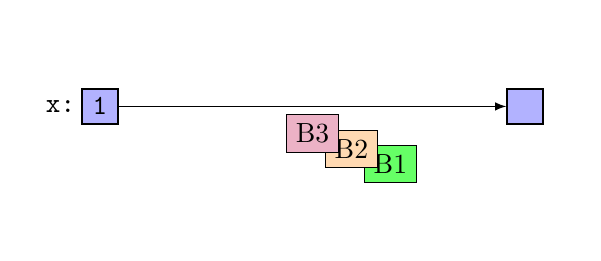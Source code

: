 \usetikzlibrary{calc,matrix,backgrounds,fit,shapes,arrows}
\begin{tikzpicture}[
  scale=1.0,
  transform shape,
  node distance=18mm
]

  \path[use as bounding box] (-8mm,-16mm) rectangle (60mm,10mm);

  \tikzstyle{memnode}=[draw,rectangle,fill=lightgray,thick,minimum height=4.5mm, minimum width=4.5mm,inner sep=1mm,node distance=18mm,font=\tt]
  \tikzstyle{memnodeblue}=[draw,rectangle,fill=blue!30,thick,minimum height=4.5mm, minimum width=4.5mm,inner sep=1mm,node distance=18mm,font=\tt]
  \tikzstyle{memnodepink}=[draw,rectangle,fill=red!30,thick,minimum height=4.5mm, minimum width=4.5mm,inner sep=1mm,node distance=18mm,font=\tt]
  \tikzstyle{memnodegreen}=[draw,rectangle,fill=green!60,thick,minimum height=4.5mm, minimum width=4.5mm,inner sep=1mm,node distance=18mm,font=\tt]

  \tikzstyle{nullnode}=[node distance=18mm,label=center:$\bot$]
  \tikzstyle{varnode}=[font=\tt]
  \tikzstyle{refnode}=[fill=lightgray!40,minimum height=4.5mm, minimum width=4.5mm,inner sep=1mm,font=\tt]

  \tikzstyle{pointer}=[draw,->,>=latex]
  \tikzstyle{ptrlab}=[above,font=\tt]
  \tikzstyle{nextptr}=[label={[label distance=0mm,font=\tt]-90:next}]
  \tikzstyle{tailptr}=[below,label={[label distance=0mm,font=\tt,very near start]90:tail}]


%  \draw[fill=green!60,rounded corners,draw,dashed] (32mm,-4mm) rectangle +(26mm,8mm);



  % nodes
  \node[memnodeblue] (x1) at (0mm,0mm) {1};
  \node[] (x2) [right of=x1] {};
  \node[] (x3) [right of=x2] {};
  \node[memnodeblue] (x4) [right of=x3] {};
%  \node[memnode] (x5) [right of=x4] {};



%  \node[nullnode] (x5null) [right of=x5] {};
%  \node (x5null) [right of=x5] {\dots};

  \node[varnode,node distance=5mm] (x) [left of=x1] {x:};

  % pointers
%  \draw[pointer] (x1)    edge node[nextptr]   {} (x2);
%  \draw[pointer] (x2)    edge node[nextptr]   {} (x3);
  \draw[pointer] (x1)    edge node[below,rectangle,draw,fill=purple!30,yshift=-1mm] (b3)  {B3} (x4);

%  \draw[pointer,bend left] (x1)    edge node[tailptr] (tailptr1)   {} (x4);
%  \draw[pointer,bend left] (x2)    edge node[tailptr] (tailptr2)  {} (x4);
%  \draw[pointer,bend left] (x3)    edge node[tailptr]   {} (x4);

%  \draw[pointer] (x4)    edge node[nextptr]   {} (x5);
%  \draw[pointer] (x5)    edge node[nextptr]   {} (x5null);

  \begin{pgfonlayer}{background}
%    \node[draw,dashed,fill=purple!30,rectangle,rounded corners,fit=(x1) (x4) (tailptr1) (b1)] (tail1) {};
  \end{pgfonlayer}

  \node[draw,rectangle,fill=green!60,below right of=b3,node distance=14mm,yshift=6mm] (b1) {B1};
  \node[draw,rectangle,fill=orange!30,below right of=b3,node distance=7mm,yshift=3mm] (b2) {B2};
  \node[below,rectangle,draw,fill=purple!30,anchor=center] (b3new) at (b3.center)  {B3};
%  \draw[black!60] (tail1) -- (tail1box);


%  \draw[pointer] (x2)    edge node[prevptr]   {} (x1);
%  \draw[pointer] (x3)    edge node[prevptr]   {} (x2);
%  \draw[pointer] (x4)    edge node[prevptr]   {} (x3);
%  \draw[pointer] (x5)    edge node[prevptr]   {} (x4);
%  \draw[pointer] (x5null)    edge node[prevptr]   {} (x5);

\end{tikzpicture}
